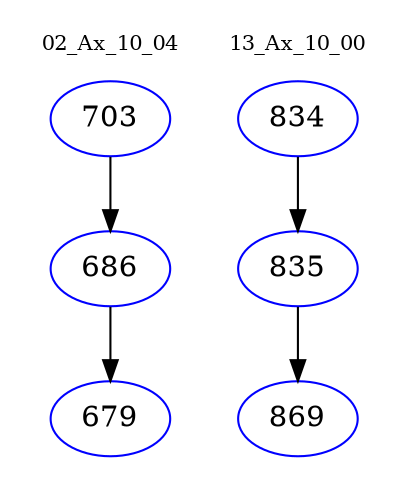 digraph{
subgraph cluster_0 {
color = white
label = "02_Ax_10_04";
fontsize=10;
T0_703 [label="703", color="blue"]
T0_703 -> T0_686 [color="black"]
T0_686 [label="686", color="blue"]
T0_686 -> T0_679 [color="black"]
T0_679 [label="679", color="blue"]
}
subgraph cluster_1 {
color = white
label = "13_Ax_10_00";
fontsize=10;
T1_834 [label="834", color="blue"]
T1_834 -> T1_835 [color="black"]
T1_835 [label="835", color="blue"]
T1_835 -> T1_869 [color="black"]
T1_869 [label="869", color="blue"]
}
}
